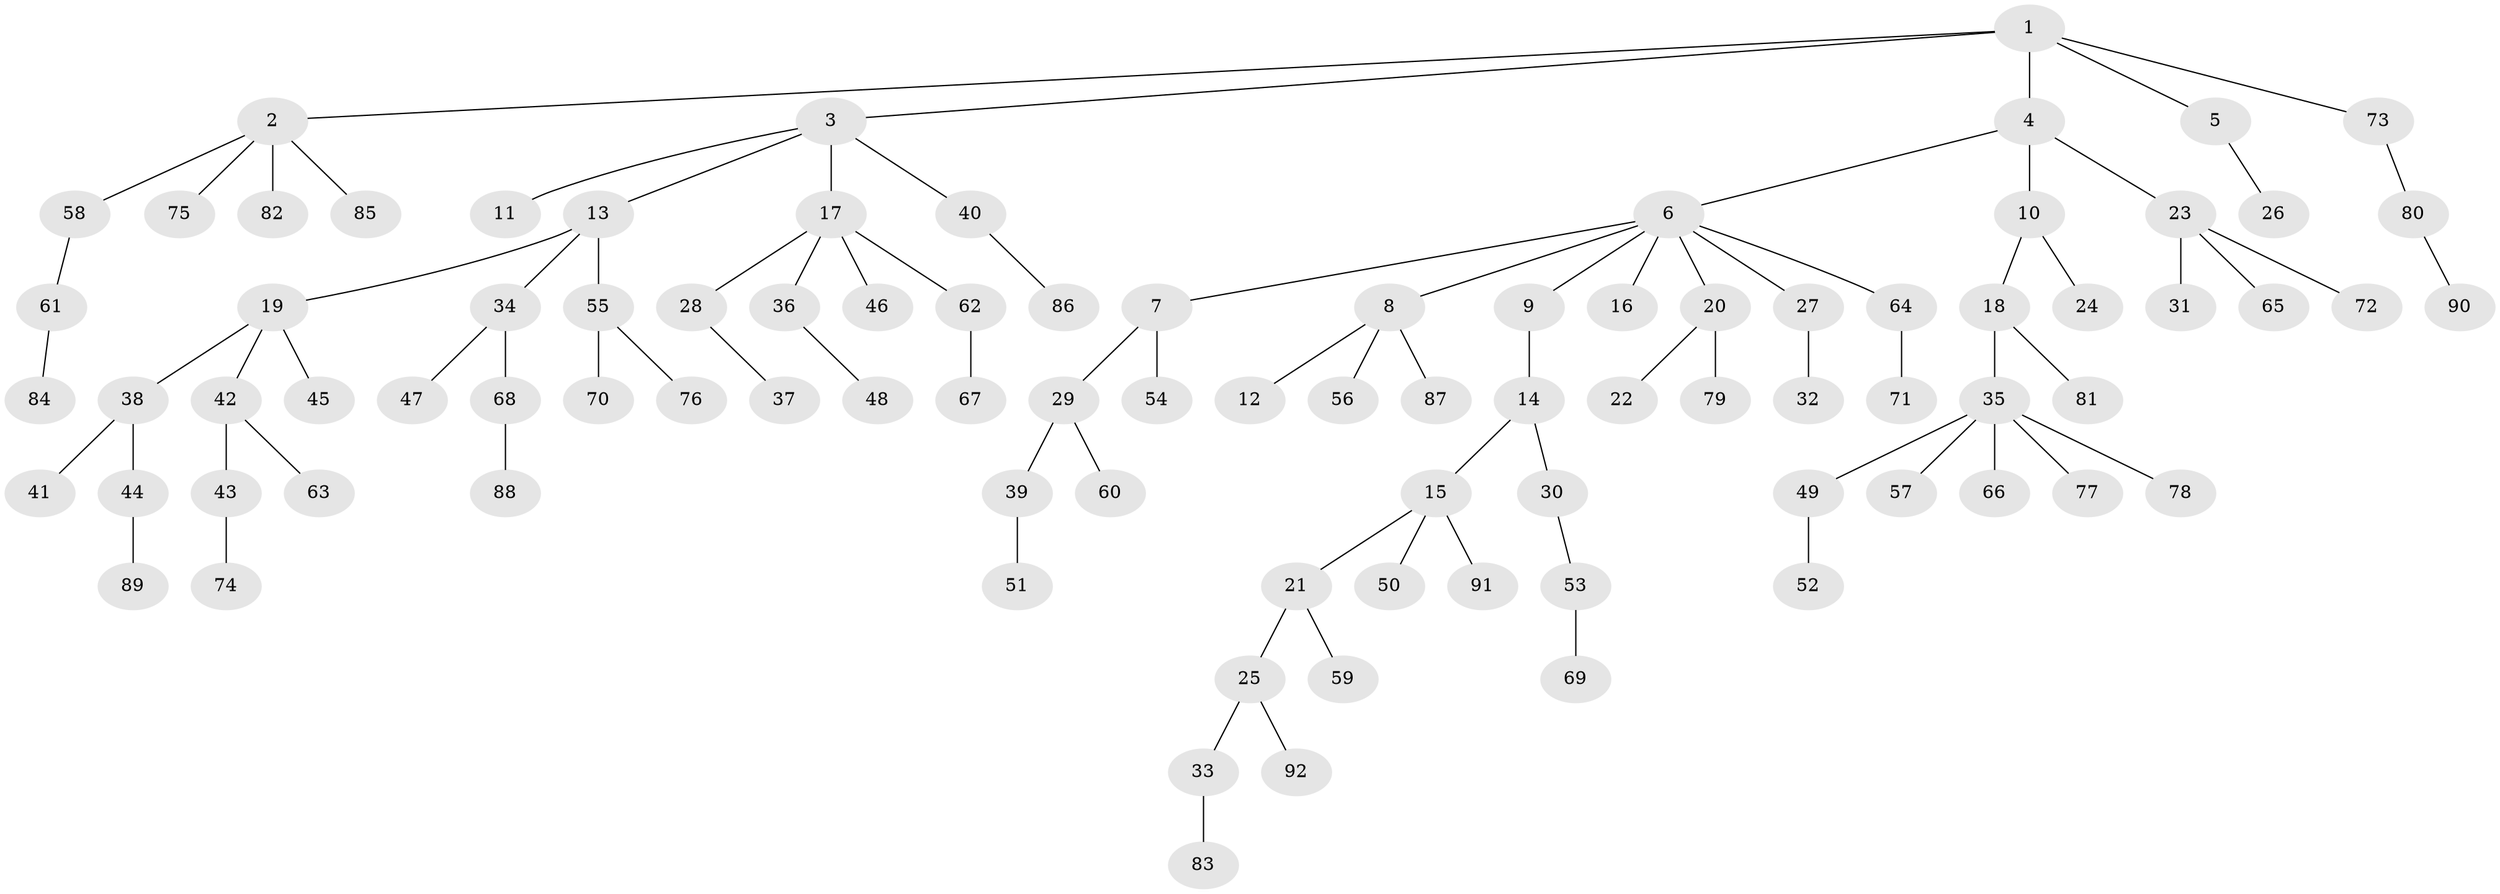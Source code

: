 // Generated by graph-tools (version 1.1) at 2025/26/03/09/25 03:26:27]
// undirected, 92 vertices, 91 edges
graph export_dot {
graph [start="1"]
  node [color=gray90,style=filled];
  1;
  2;
  3;
  4;
  5;
  6;
  7;
  8;
  9;
  10;
  11;
  12;
  13;
  14;
  15;
  16;
  17;
  18;
  19;
  20;
  21;
  22;
  23;
  24;
  25;
  26;
  27;
  28;
  29;
  30;
  31;
  32;
  33;
  34;
  35;
  36;
  37;
  38;
  39;
  40;
  41;
  42;
  43;
  44;
  45;
  46;
  47;
  48;
  49;
  50;
  51;
  52;
  53;
  54;
  55;
  56;
  57;
  58;
  59;
  60;
  61;
  62;
  63;
  64;
  65;
  66;
  67;
  68;
  69;
  70;
  71;
  72;
  73;
  74;
  75;
  76;
  77;
  78;
  79;
  80;
  81;
  82;
  83;
  84;
  85;
  86;
  87;
  88;
  89;
  90;
  91;
  92;
  1 -- 2;
  1 -- 3;
  1 -- 4;
  1 -- 5;
  1 -- 73;
  2 -- 58;
  2 -- 75;
  2 -- 82;
  2 -- 85;
  3 -- 11;
  3 -- 13;
  3 -- 17;
  3 -- 40;
  4 -- 6;
  4 -- 10;
  4 -- 23;
  5 -- 26;
  6 -- 7;
  6 -- 8;
  6 -- 9;
  6 -- 16;
  6 -- 20;
  6 -- 27;
  6 -- 64;
  7 -- 29;
  7 -- 54;
  8 -- 12;
  8 -- 56;
  8 -- 87;
  9 -- 14;
  10 -- 18;
  10 -- 24;
  13 -- 19;
  13 -- 34;
  13 -- 55;
  14 -- 15;
  14 -- 30;
  15 -- 21;
  15 -- 50;
  15 -- 91;
  17 -- 28;
  17 -- 36;
  17 -- 46;
  17 -- 62;
  18 -- 35;
  18 -- 81;
  19 -- 38;
  19 -- 42;
  19 -- 45;
  20 -- 22;
  20 -- 79;
  21 -- 25;
  21 -- 59;
  23 -- 31;
  23 -- 65;
  23 -- 72;
  25 -- 33;
  25 -- 92;
  27 -- 32;
  28 -- 37;
  29 -- 39;
  29 -- 60;
  30 -- 53;
  33 -- 83;
  34 -- 47;
  34 -- 68;
  35 -- 49;
  35 -- 57;
  35 -- 66;
  35 -- 77;
  35 -- 78;
  36 -- 48;
  38 -- 41;
  38 -- 44;
  39 -- 51;
  40 -- 86;
  42 -- 43;
  42 -- 63;
  43 -- 74;
  44 -- 89;
  49 -- 52;
  53 -- 69;
  55 -- 70;
  55 -- 76;
  58 -- 61;
  61 -- 84;
  62 -- 67;
  64 -- 71;
  68 -- 88;
  73 -- 80;
  80 -- 90;
}
